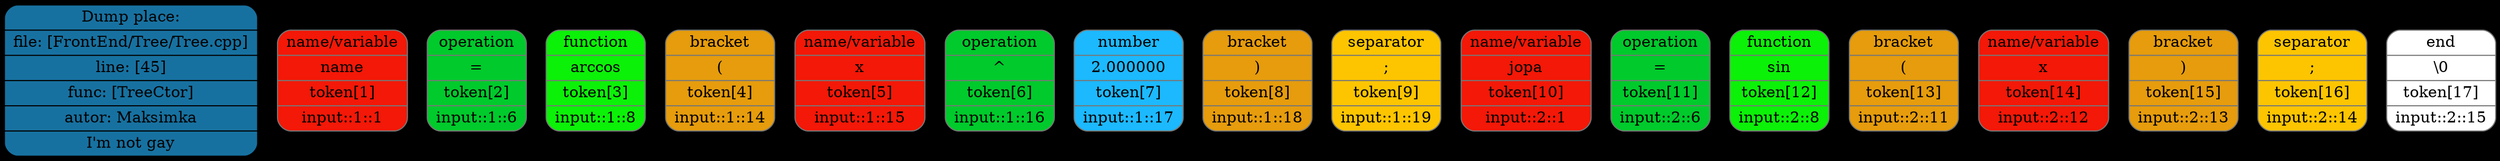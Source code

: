 digraph G{
rankdir=TB
graph [bgcolor="#000000"];
size = "100 5"
place[shape=Mrecord, style=filled, fillcolor="#1771a0", pos="0,1!",label = " { Dump place: | file: [FrontEnd/Tree/Tree.cpp] | line: [45] | func: [TreeCtor] | autor: Maksimka | I'm not gay } "color = "#000000"];
token0[shape=Mrecord, style=filled, fillcolor="#f31807",label = " { name/variable | name |  token[1] |  input::1::1 } ", color = "#777777"];
token1[shape=Mrecord, style=filled, fillcolor="#00ca2c",label = " { operation | = |  token[2] |  input::1::6 } ", color = "#777777"];
token2[shape=Mrecord, style=filled, fillcolor="#0cf108",label = " { function | arccos |  token[3] |  input::1::8 } ", color = "#777777"];
token3[shape=Mrecord, style=filled, fillcolor="#e69c0c",label = " { bracket | ( |  token[4] |  input::1::14 } ", color = "#777777"];
token4[shape=Mrecord, style=filled, fillcolor="#f31807",label = " { name/variable | x |  token[5] |  input::1::15 } ", color = "#777777"];
token5[shape=Mrecord, style=filled, fillcolor="#00ca2c",label = " { operation | ^ |  token[6] |  input::1::16 } ", color = "#777777"];
token6[shape=Mrecord, style=filled, fillcolor="#1cb9ff",label = " { number | 2.000000 |  token[7] |  input::1::17 } ", color = "#777777"];
token7[shape=Mrecord, style=filled, fillcolor="#e69c0c",label = " { bracket | ) |  token[8] |  input::1::18 } ", color = "#777777"];
token8[shape=Mrecord, style=filled, fillcolor="#fdc500",label = " { separator | ; |  token[9] |  input::1::19 } ", color = "#777777"];
token9[shape=Mrecord, style=filled, fillcolor="#f31807",label = " { name/variable | jopa |  token[10] |  input::2::1 } ", color = "#777777"];
token10[shape=Mrecord, style=filled, fillcolor="#00ca2c",label = " { operation | = |  token[11] |  input::2::6 } ", color = "#777777"];
token11[shape=Mrecord, style=filled, fillcolor="#0cf108",label = " { function | sin |  token[12] |  input::2::8 } ", color = "#777777"];
token12[shape=Mrecord, style=filled, fillcolor="#e69c0c",label = " { bracket | ( |  token[13] |  input::2::11 } ", color = "#777777"];
token13[shape=Mrecord, style=filled, fillcolor="#f31807",label = " { name/variable | x |  token[14] |  input::2::12 } ", color = "#777777"];
token14[shape=Mrecord, style=filled, fillcolor="#e69c0c",label = " { bracket | ) |  token[15] |  input::2::13 } ", color = "#777777"];
token15[shape=Mrecord, style=filled, fillcolor="#fdc500",label = " { separator | ; |  token[16] |  input::2::14 } ", color = "#777777"];
token16[shape=Mrecord, style=filled, fillcolor="#ffffff",label = " { end | \\0 |  token[17] |  input::2::15 } ", color = "#777777"];
}
